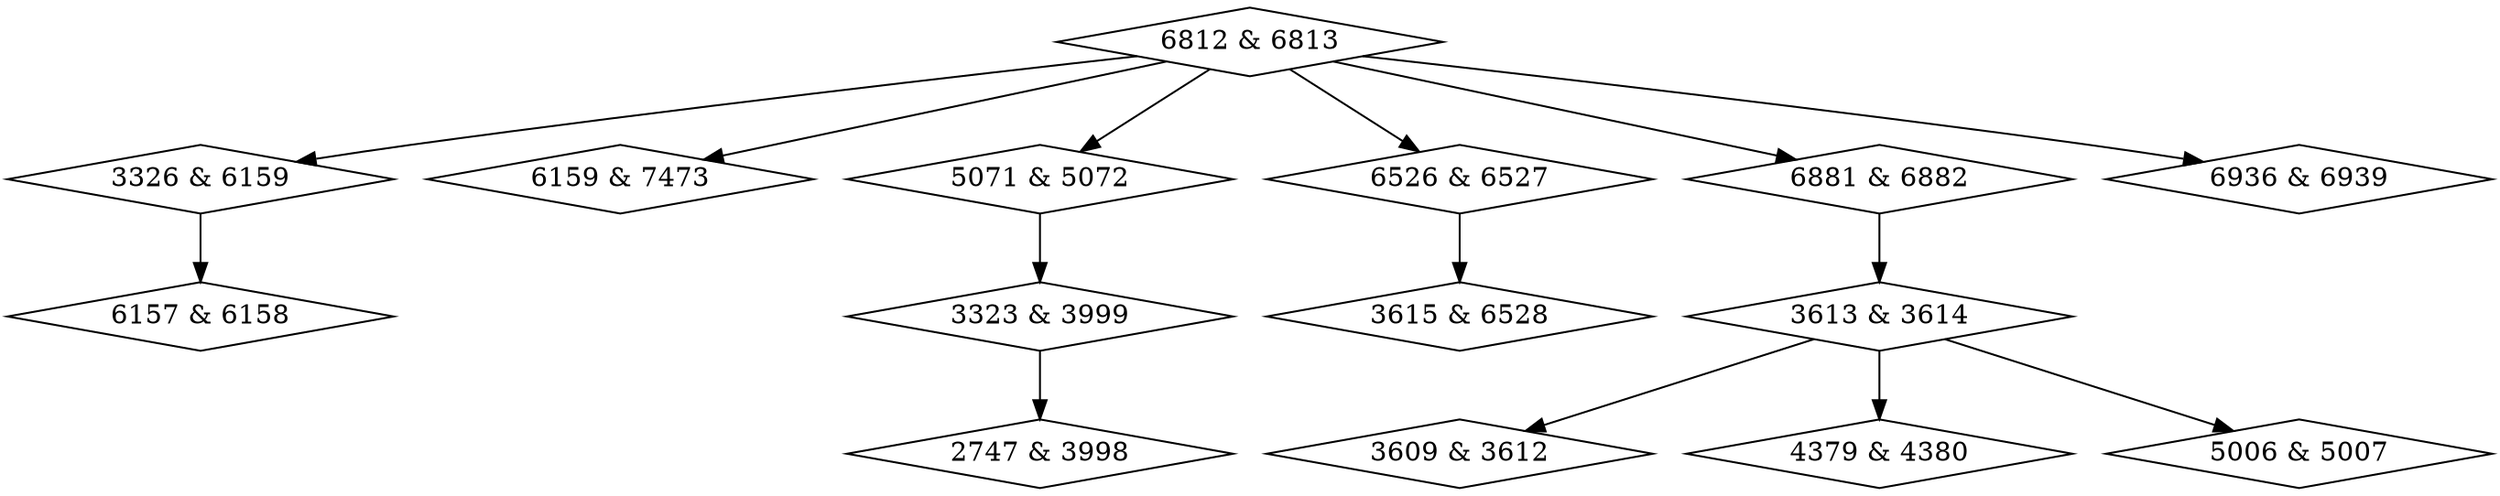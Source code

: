 digraph {
0 [label = "2747 & 3998", shape = diamond];
1 [label = "3323 & 3999", shape = diamond];
2 [label = "3326 & 6159", shape = diamond];
3 [label = "6159 & 7473", shape = diamond];
4 [label = "3609 & 3612", shape = diamond];
5 [label = "3613 & 3614", shape = diamond];
6 [label = "3615 & 6528", shape = diamond];
7 [label = "4379 & 4380", shape = diamond];
8 [label = "5006 & 5007", shape = diamond];
9 [label = "5071 & 5072", shape = diamond];
10 [label = "6157 & 6158", shape = diamond];
11 [label = "6526 & 6527", shape = diamond];
12 [label = "6812 & 6813", shape = diamond];
13 [label = "6881 & 6882", shape = diamond];
14 [label = "6936 & 6939", shape = diamond];
1->0;
2->10;
5->4;
5->7;
5->8;
9->1;
11->6;
12->2;
12->3;
12->9;
12->11;
12->13;
12->14;
13->5;
}
